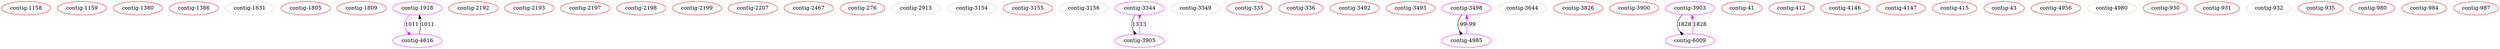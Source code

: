digraph {
0 [color="red" label="contig-1158"];
1 [color="red" label="contig-1159"];
2 [color="red" label="contig-1380"];
3 [color="red" label="contig-1386"];
4 [color="ivory3" label="contig-1631"];
5 [color="red" label="contig-1805"];
6 [color="red" label="contig-1809"];
7 [color="magenta" label="contig-1918"];
8 [color="red" label="contig-2192"];
9 [color="red" label="contig-2193"];
10 [color="red" label="contig-2197"];
11 [color="red" label="contig-2198"];
12 [color="red" label="contig-2199"];
13 [color="red" label="contig-2207"];
14 [color="red" label="contig-2467"];
15 [color="red" label="contig-276"];
16 [color="ivory3" label="contig-2913"];
17 [color="ivory3" label="contig-3154"];
18 [color="red" label="contig-3155"];
19 [color="ivory3" label="contig-3156"];
20 [color="magenta" label="contig-3344"];
21 [color="ivory3" label="contig-3349"];
22 [color="red" label="contig-335"];
23 [color="red" label="contig-336"];
24 [color="red" label="contig-3492"];
25 [color="red" label="contig-3493"];
26 [color="magenta" label="contig-3498"];
27 [color="ivory3" label="contig-3644"];
28 [color="red" label="contig-3826"];
29 [color="red" label="contig-3900"];
30 [color="magenta" label="contig-3903"];
31 [color="magenta" label="contig-3905"];
32 [color="red" label="contig-41"];
33 [color="red" label="contig-412"];
34 [color="red" label="contig-4146"];
35 [color="red" label="contig-4147"];
36 [color="red" label="contig-415"];
37 [color="red" label="contig-43"];
38 [color="magenta" label="contig-4616"];
39 [color="red" label="contig-4956"];
40 [color="ivory3" label="contig-4980"];
41 [color="magenta" label="contig-4985"];
42 [color="magenta" label="contig-6009"];
43 [color="red" label="contig-930"];
44 [color="red" label="contig-931"];
45 [color="ivory3" label="contig-932"];
46 [color="red" label="contig-935"];
47 [color="red" label="contig-980"];
48 [color="red" label="contig-984"];
49 [color="red" label="contig-987"];
38 -> 7 [color="black" label="1011" arrowhead="normal"];
7 -> 38 [color="magenta" label="1011" arrowhead="inv"];
20 -> 31 [color="black" label="13" arrowhead="inv"];
42 -> 30 [color="magenta" label="1828" arrowhead="normal"];
26 -> 41 [color="black" label="-99" arrowhead="inv"];
31 -> 20 [color="magenta" label="13" arrowhead="inv"];
30 -> 42 [color="black" label="1828" arrowhead="inv"];
41 -> 26 [color="magenta" label="-99" arrowhead="normal"];
}
